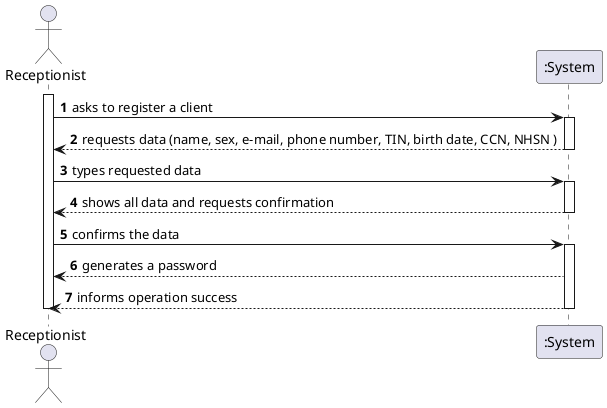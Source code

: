 @startuml
autonumber
actor "Receptionist" as Receptionist

activate Receptionist
Receptionist -> ":System" : asks to register a client
activate ":System"
":System" --> Receptionist : requests data (name, sex, e-mail, phone number, TIN, birth date, CCN, NHSN )
deactivate ":System"

Receptionist -> ":System" : types requested data
activate ":System"
":System" --> Receptionist : shows all data and requests confirmation
deactivate ":System"

Receptionist -> ":System" : confirms the data
activate ":System"

":System" --> Receptionist : generates a password

":System" --> Receptionist : informs operation success
deactivate ":System"
deactivate Receptionist

@enduml